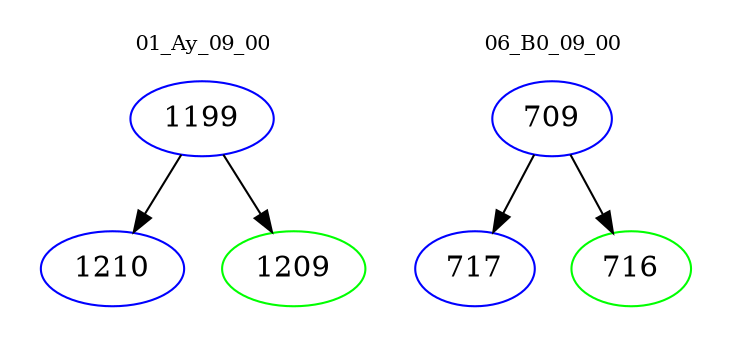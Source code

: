 digraph{
subgraph cluster_0 {
color = white
label = "01_Ay_09_00";
fontsize=10;
T0_1199 [label="1199", color="blue"]
T0_1199 -> T0_1210 [color="black"]
T0_1210 [label="1210", color="blue"]
T0_1199 -> T0_1209 [color="black"]
T0_1209 [label="1209", color="green"]
}
subgraph cluster_1 {
color = white
label = "06_B0_09_00";
fontsize=10;
T1_709 [label="709", color="blue"]
T1_709 -> T1_717 [color="black"]
T1_717 [label="717", color="blue"]
T1_709 -> T1_716 [color="black"]
T1_716 [label="716", color="green"]
}
}
